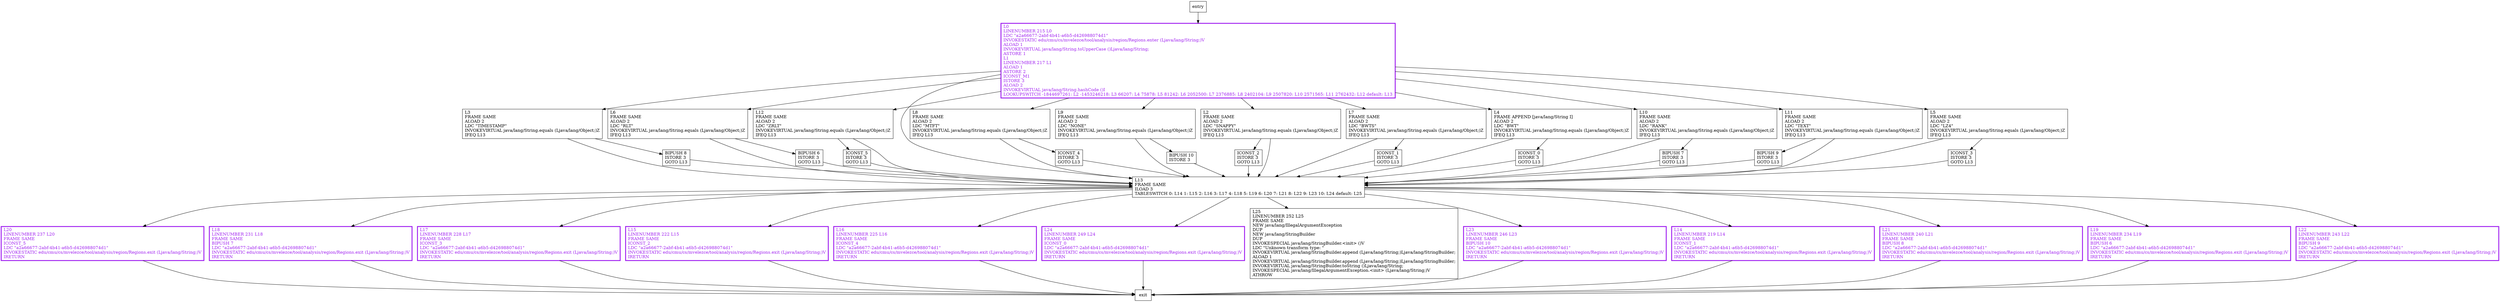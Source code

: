 digraph getTypeToken {
node [shape=record];
198339761 [label="L20\lLINENUMBER 237 L20\lFRAME SAME\lICONST_5\lLDC \"a2a66677-2abf-4b41-a6b5-d426988074d1\"\lINVOKESTATIC edu/cmu/cs/mvelezce/tool/analysis/region/Regions.exit (Ljava/lang/String;)V\lIRETURN\l"];
719895576 [label="L18\lLINENUMBER 231 L18\lFRAME SAME\lBIPUSH 7\lLDC \"a2a66677-2abf-4b41-a6b5-d426988074d1\"\lINVOKESTATIC edu/cmu/cs/mvelezce/tool/analysis/region/Regions.exit (Ljava/lang/String;)V\lIRETURN\l"];
1632936672 [label="ICONST_2\lISTORE 3\lGOTO L13\l"];
1004022387 [label="BIPUSH 9\lISTORE 3\lGOTO L13\l"];
459445680 [label="L3\lFRAME SAME\lALOAD 2\lLDC \"TIMESTAMP\"\lINVOKEVIRTUAL java/lang/String.equals (Ljava/lang/Object;)Z\lIFEQ L13\l"];
1112489929 [label="L6\lFRAME SAME\lALOAD 2\lLDC \"RLT\"\lINVOKEVIRTUAL java/lang/String.equals (Ljava/lang/Object;)Z\lIFEQ L13\l"];
950463756 [label="L12\lFRAME SAME\lALOAD 2\lLDC \"ZRLT\"\lINVOKEVIRTUAL java/lang/String.equals (Ljava/lang/Object;)Z\lIFEQ L13\l"];
588262759 [label="L17\lLINENUMBER 228 L17\lFRAME SAME\lICONST_3\lLDC \"a2a66677-2abf-4b41-a6b5-d426988074d1\"\lINVOKESTATIC edu/cmu/cs/mvelezce/tool/analysis/region/Regions.exit (Ljava/lang/String;)V\lIRETURN\l"];
1911969431 [label="ICONST_5\lISTORE 3\lGOTO L13\l"];
1356009544 [label="L13\lFRAME SAME\lILOAD 3\lTABLESWITCH
      0: L14
      1: L15
      2: L16
      3: L17
      4: L18
      5: L19
      6: L20
      7: L21
      8: L22
      9: L23
      10: L24
      default: L25\l"];
407673119 [label="L8\lFRAME SAME\lALOAD 2\lLDC \"MTFT\"\lINVOKEVIRTUAL java/lang/String.equals (Ljava/lang/Object;)Z\lIFEQ L13\l"];
1300263638 [label="L9\lFRAME SAME\lALOAD 2\lLDC \"NONE\"\lINVOKEVIRTUAL java/lang/String.equals (Ljava/lang/Object;)Z\lIFEQ L13\l"];
393244517 [label="L2\lFRAME SAME\lALOAD 2\lLDC \"SNAPPY\"\lINVOKEVIRTUAL java/lang/String.equals (Ljava/lang/Object;)Z\lIFEQ L13\l"];
1987980812 [label="ICONST_0\lISTORE 3\lGOTO L13\l"];
1301282085 [label="L7\lFRAME SAME\lALOAD 2\lLDC \"BWTS\"\lINVOKEVIRTUAL java/lang/String.equals (Ljava/lang/Object;)Z\lIFEQ L13\l"];
56554002 [label="BIPUSH 10\lISTORE 3\l"];
1122439738 [label="L15\lLINENUMBER 222 L15\lFRAME SAME\lICONST_2\lLDC \"a2a66677-2abf-4b41-a6b5-d426988074d1\"\lINVOKESTATIC edu/cmu/cs/mvelezce/tool/analysis/region/Regions.exit (Ljava/lang/String;)V\lIRETURN\l"];
896641515 [label="BIPUSH 6\lISTORE 3\lGOTO L13\l"];
508128224 [label="L4\lFRAME APPEND [java/lang/String I]\lALOAD 2\lLDC \"BWT\"\lINVOKEVIRTUAL java/lang/String.equals (Ljava/lang/Object;)Z\lIFEQ L13\l"];
1988799960 [label="L10\lFRAME SAME\lALOAD 2\lLDC \"RANK\"\lINVOKEVIRTUAL java/lang/String.equals (Ljava/lang/Object;)Z\lIFEQ L13\l"];
1147015417 [label="L11\lFRAME SAME\lALOAD 2\lLDC \"TEXT\"\lINVOKEVIRTUAL java/lang/String.equals (Ljava/lang/Object;)Z\lIFEQ L13\l"];
754264943 [label="L0\lLINENUMBER 215 L0\lLDC \"a2a66677-2abf-4b41-a6b5-d426988074d1\"\lINVOKESTATIC edu/cmu/cs/mvelezce/tool/analysis/region/Regions.enter (Ljava/lang/String;)V\lALOAD 1\lINVOKEVIRTUAL java/lang/String.toUpperCase ()Ljava/lang/String;\lASTORE 1\lL1\lLINENUMBER 217 L1\lALOAD 1\lASTORE 2\lICONST_M1\lISTORE 3\lALOAD 2\lINVOKEVIRTUAL java/lang/String.hashCode ()I\lLOOKUPSWITCH
      -1844697261: L2
      -1453246218: L3
      66207: L4
      75878: L5
      81242: L6
      2052500: L7
      2376885: L8
      2402104: L9
      2507820: L10
      2571565: L11
      2762432: L12
      default: L13\l"];
920499734 [label="L16\lLINENUMBER 225 L16\lFRAME SAME\lICONST_4\lLDC \"a2a66677-2abf-4b41-a6b5-d426988074d1\"\lINVOKESTATIC edu/cmu/cs/mvelezce/tool/analysis/region/Regions.exit (Ljava/lang/String;)V\lIRETURN\l"];
783995902 [label="L24\lLINENUMBER 249 L24\lFRAME SAME\lICONST_0\lLDC \"a2a66677-2abf-4b41-a6b5-d426988074d1\"\lINVOKESTATIC edu/cmu/cs/mvelezce/tool/analysis/region/Regions.exit (Ljava/lang/String;)V\lIRETURN\l"];
1456503089 [label="L5\lFRAME SAME\lALOAD 2\lLDC \"LZ4\"\lINVOKEVIRTUAL java/lang/String.equals (Ljava/lang/Object;)Z\lIFEQ L13\l"];
2027526417 [label="BIPUSH 8\lISTORE 3\lGOTO L13\l"];
204680575 [label="L25\lLINENUMBER 252 L25\lFRAME SAME\lNEW java/lang/IllegalArgumentException\lDUP\lNEW java/lang/StringBuilder\lDUP\lINVOKESPECIAL java/lang/StringBuilder.\<init\> ()V\lLDC \"Unknown transform type: \"\lINVOKEVIRTUAL java/lang/StringBuilder.append (Ljava/lang/String;)Ljava/lang/StringBuilder;\lALOAD 1\lINVOKEVIRTUAL java/lang/StringBuilder.append (Ljava/lang/String;)Ljava/lang/StringBuilder;\lINVOKEVIRTUAL java/lang/StringBuilder.toString ()Ljava/lang/String;\lINVOKESPECIAL java/lang/IllegalArgumentException.\<init\> (Ljava/lang/String;)V\lATHROW\l"];
1438230902 [label="ICONST_1\lISTORE 3\lGOTO L13\l"];
907380329 [label="L23\lLINENUMBER 246 L23\lFRAME SAME\lBIPUSH 10\lLDC \"a2a66677-2abf-4b41-a6b5-d426988074d1\"\lINVOKESTATIC edu/cmu/cs/mvelezce/tool/analysis/region/Regions.exit (Ljava/lang/String;)V\lIRETURN\l"];
1846930763 [label="ICONST_3\lISTORE 3\lGOTO L13\l"];
1771876555 [label="ICONST_4\lISTORE 3\lGOTO L13\l"];
1951360443 [label="BIPUSH 7\lISTORE 3\lGOTO L13\l"];
940977401 [label="L14\lLINENUMBER 219 L14\lFRAME SAME\lICONST_1\lLDC \"a2a66677-2abf-4b41-a6b5-d426988074d1\"\lINVOKESTATIC edu/cmu/cs/mvelezce/tool/analysis/region/Regions.exit (Ljava/lang/String;)V\lIRETURN\l"];
688591801 [label="L21\lLINENUMBER 240 L21\lFRAME SAME\lBIPUSH 8\lLDC \"a2a66677-2abf-4b41-a6b5-d426988074d1\"\lINVOKESTATIC edu/cmu/cs/mvelezce/tool/analysis/region/Regions.exit (Ljava/lang/String;)V\lIRETURN\l"];
1357127101 [label="L19\lLINENUMBER 234 L19\lFRAME SAME\lBIPUSH 6\lLDC \"a2a66677-2abf-4b41-a6b5-d426988074d1\"\lINVOKESTATIC edu/cmu/cs/mvelezce/tool/analysis/region/Regions.exit (Ljava/lang/String;)V\lIRETURN\l"];
1189896956 [label="L22\lLINENUMBER 243 L22\lFRAME SAME\lBIPUSH 9\lLDC \"a2a66677-2abf-4b41-a6b5-d426988074d1\"\lINVOKESTATIC edu/cmu/cs/mvelezce/tool/analysis/region/Regions.exit (Ljava/lang/String;)V\lIRETURN\l"];
entry;
exit;
198339761 -> exit;
719895576 -> exit;
1632936672 -> 1356009544;
1004022387 -> 1356009544;
459445680 -> 1356009544;
459445680 -> 2027526417;
1112489929 -> 1356009544;
1112489929 -> 896641515;
950463756 -> 1911969431;
950463756 -> 1356009544;
588262759 -> exit;
1911969431 -> 1356009544;
1356009544 -> 204680575;
1356009544 -> 198339761;
1356009544 -> 907380329;
1356009544 -> 719895576;
1356009544 -> 920499734;
1356009544 -> 940977401;
1356009544 -> 688591801;
1356009544 -> 783995902;
1356009544 -> 1122439738;
1356009544 -> 1357127101;
1356009544 -> 588262759;
1356009544 -> 1189896956;
407673119 -> 1356009544;
407673119 -> 1771876555;
1300263638 -> 1356009544;
1300263638 -> 56554002;
393244517 -> 1632936672;
393244517 -> 1356009544;
1987980812 -> 1356009544;
1301282085 -> 1438230902;
1301282085 -> 1356009544;
56554002 -> 1356009544;
1122439738 -> exit;
896641515 -> 1356009544;
508128224 -> 1356009544;
508128224 -> 1987980812;
1988799960 -> 1356009544;
1988799960 -> 1951360443;
1147015417 -> 1004022387;
1147015417 -> 1356009544;
754264943 -> 508128224;
754264943 -> 1988799960;
754264943 -> 1147015417;
754264943 -> 1356009544;
754264943 -> 459445680;
754264943 -> 1112489929;
754264943 -> 407673119;
754264943 -> 950463756;
754264943 -> 1300263638;
754264943 -> 393244517;
754264943 -> 1456503089;
754264943 -> 1301282085;
920499734 -> exit;
783995902 -> exit;
1456503089 -> 1356009544;
1456503089 -> 1846930763;
2027526417 -> 1356009544;
entry -> 754264943;
1438230902 -> 1356009544;
907380329 -> exit;
1846930763 -> 1356009544;
1771876555 -> 1356009544;
1951360443 -> 1356009544;
940977401 -> exit;
688591801 -> exit;
1357127101 -> exit;
1189896956 -> exit;
198339761[fontcolor="purple", penwidth=3, color="purple"];
907380329[fontcolor="purple", penwidth=3, color="purple"];
719895576[fontcolor="purple", penwidth=3, color="purple"];
754264943[fontcolor="purple", penwidth=3, color="purple"];
920499734[fontcolor="purple", penwidth=3, color="purple"];
783995902[fontcolor="purple", penwidth=3, color="purple"];
940977401[fontcolor="purple", penwidth=3, color="purple"];
688591801[fontcolor="purple", penwidth=3, color="purple"];
1122439738[fontcolor="purple", penwidth=3, color="purple"];
1357127101[fontcolor="purple", penwidth=3, color="purple"];
588262759[fontcolor="purple", penwidth=3, color="purple"];
1189896956[fontcolor="purple", penwidth=3, color="purple"];
}
